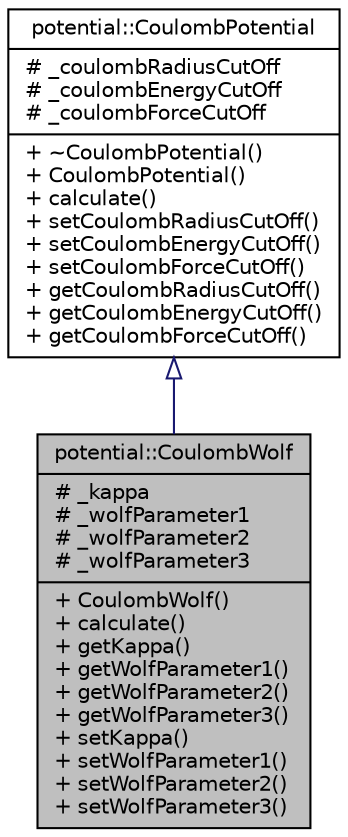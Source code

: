 digraph "potential::CoulombWolf"
{
 // LATEX_PDF_SIZE
  edge [fontname="Helvetica",fontsize="10",labelfontname="Helvetica",labelfontsize="10"];
  node [fontname="Helvetica",fontsize="10",shape=record];
  Node1 [label="{potential::CoulombWolf\n|# _kappa\l# _wolfParameter1\l# _wolfParameter2\l# _wolfParameter3\l|+ CoulombWolf()\l+ calculate()\l+ getKappa()\l+ getWolfParameter1()\l+ getWolfParameter2()\l+ getWolfParameter3()\l+ setKappa()\l+ setWolfParameter1()\l+ setWolfParameter2()\l+ setWolfParameter3()\l}",height=0.2,width=0.4,color="black", fillcolor="grey75", style="filled", fontcolor="black",tooltip="CoulombWolf inherits CoulombPotential CoulombWolf is a class for the Coulomb potential with Wolf summ..."];
  Node2 -> Node1 [dir="back",color="midnightblue",fontsize="10",style="solid",arrowtail="onormal",fontname="Helvetica"];
  Node2 [label="{potential::CoulombPotential\n|# _coulombRadiusCutOff\l# _coulombEnergyCutOff\l# _coulombForceCutOff\l|+ ~CoulombPotential()\l+ CoulombPotential()\l+ calculate()\l+ setCoulombRadiusCutOff()\l+ setCoulombEnergyCutOff()\l+ setCoulombForceCutOff()\l+ getCoulombRadiusCutOff()\l+ getCoulombEnergyCutOff()\l+ getCoulombForceCutOff()\l}",height=0.2,width=0.4,color="black", fillcolor="white", style="filled",URL="$classpotential_1_1CoulombPotential.html",tooltip="CoulombPotential is a base class for all coulomb type potentials."];
}
